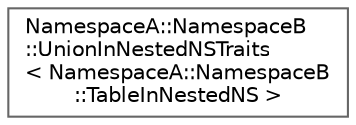 digraph "Graphical Class Hierarchy"
{
 // LATEX_PDF_SIZE
  bgcolor="transparent";
  edge [fontname=Helvetica,fontsize=10,labelfontname=Helvetica,labelfontsize=10];
  node [fontname=Helvetica,fontsize=10,shape=box,height=0.2,width=0.4];
  rankdir="LR";
  Node0 [id="Node000000",label="NamespaceA::NamespaceB\l::UnionInNestedNSTraits\l\< NamespaceA::NamespaceB\l::TableInNestedNS \>",height=0.2,width=0.4,color="grey40", fillcolor="white", style="filled",URL="$structNamespaceA_1_1NamespaceB_1_1UnionInNestedNSTraits_3_01NamespaceA_1_1NamespaceB_1_1TableInNestedNS_01_4.html",tooltip=" "];
}
